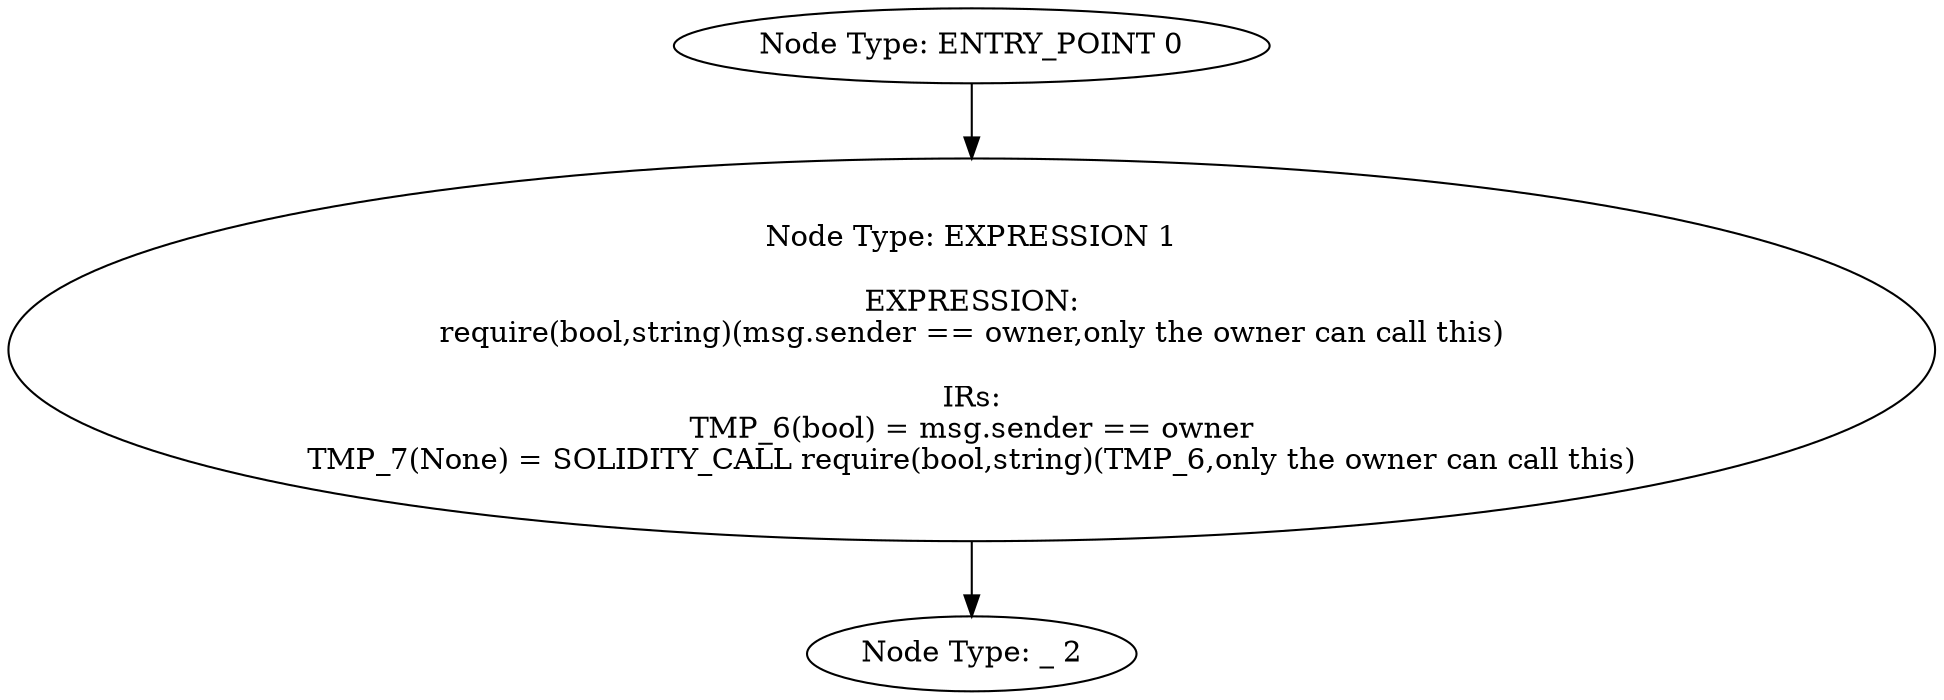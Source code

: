 digraph{
0[label="Node Type: ENTRY_POINT 0
"];
0->1;
1[label="Node Type: EXPRESSION 1

EXPRESSION:
require(bool,string)(msg.sender == owner,only the owner can call this)

IRs:
TMP_6(bool) = msg.sender == owner
TMP_7(None) = SOLIDITY_CALL require(bool,string)(TMP_6,only the owner can call this)"];
1->2;
2[label="Node Type: _ 2
"];
}
